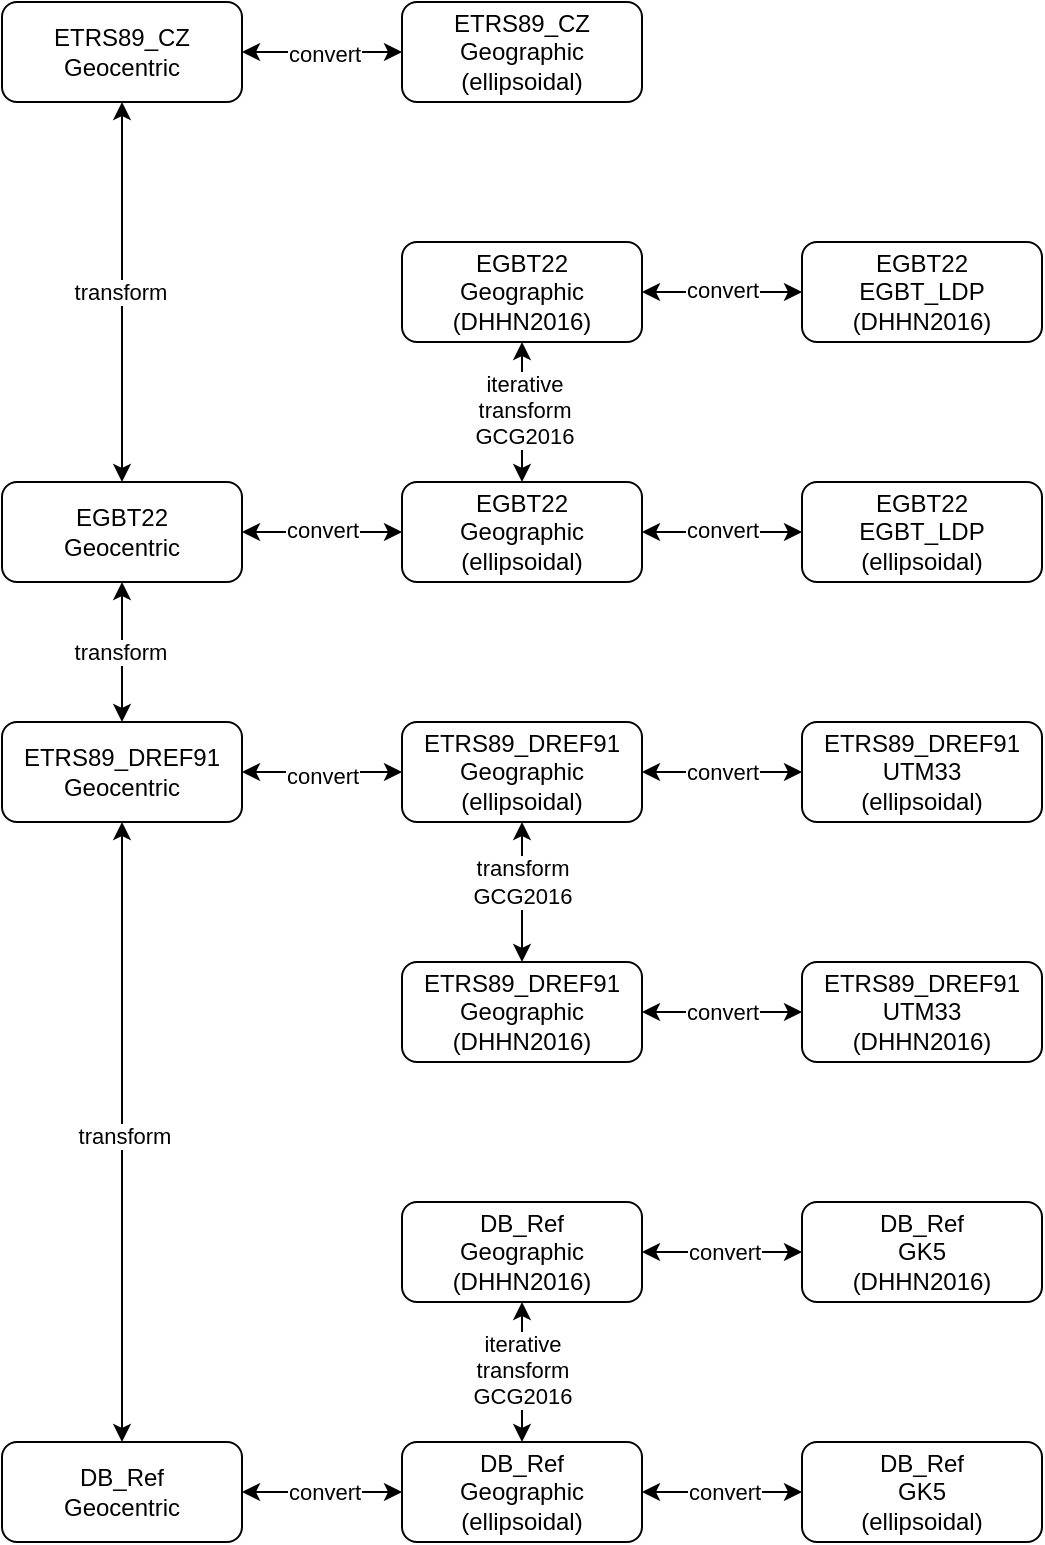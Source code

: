 <mxfile version="26.2.2">
  <diagram name="Page-1" id="42789a77-a242-8287-6e28-9cd8cfd52e62">
    <mxGraphModel dx="1215" dy="1572" grid="1" gridSize="10" guides="1" tooltips="1" connect="1" arrows="1" fold="1" page="1" pageScale="1" pageWidth="1100" pageHeight="850" background="none" math="0" shadow="0">
      <root>
        <mxCell id="0" />
        <mxCell id="1" parent="0" />
        <mxCell id="rualuSy0mmf8_MVeIvTd-1" value="EGBT22&lt;br&gt;&lt;div&gt;Geographic&lt;/div&gt;&lt;div&gt;(ellipsoidal)&lt;/div&gt;" style="rounded=1;whiteSpace=wrap;html=1;" parent="1" vertex="1">
          <mxGeometry x="280" y="-30" width="120" height="50" as="geometry" />
        </mxCell>
        <mxCell id="rualuSy0mmf8_MVeIvTd-2" value="&lt;div&gt;ETRS89_DREF91&lt;br&gt;UTM33&lt;/div&gt;&lt;div&gt;(ellipsoidal)&lt;/div&gt;" style="rounded=1;whiteSpace=wrap;html=1;" parent="1" vertex="1">
          <mxGeometry x="480" y="90" width="120" height="50" as="geometry" />
        </mxCell>
        <mxCell id="rualuSy0mmf8_MVeIvTd-3" value="&lt;div&gt;DB_Ref&lt;/div&gt;&lt;div&gt;GK5&lt;/div&gt;&lt;div&gt;(ellipsoidal)&lt;/div&gt;" style="rounded=1;whiteSpace=wrap;html=1;" parent="1" vertex="1">
          <mxGeometry x="480" y="450" width="120" height="50" as="geometry" />
        </mxCell>
        <mxCell id="rualuSy0mmf8_MVeIvTd-4" value="&lt;div&gt;&lt;div&gt;ETRS89_DREF91&lt;/div&gt;&lt;div&gt;Geocentric&lt;/div&gt;&lt;/div&gt;" style="rounded=1;whiteSpace=wrap;html=1;" parent="1" vertex="1">
          <mxGeometry x="80" y="90" width="120" height="50" as="geometry" />
        </mxCell>
        <mxCell id="rualuSy0mmf8_MVeIvTd-5" value="&lt;div&gt;&lt;span style=&quot;background-color: transparent; color: light-dark(rgb(0, 0, 0), rgb(255, 255, 255));&quot;&gt;ETRS89_DREF91&lt;/span&gt;&lt;/div&gt;&lt;div&gt;Geographic&lt;/div&gt;&lt;div&gt;(ellipsoidal)&lt;/div&gt;" style="rounded=1;whiteSpace=wrap;html=1;" parent="1" vertex="1">
          <mxGeometry x="280" y="90" width="120" height="50" as="geometry" />
        </mxCell>
        <mxCell id="rualuSy0mmf8_MVeIvTd-7" value="&lt;div&gt;&lt;span style=&quot;background-color: transparent; color: light-dark(rgb(0, 0, 0), rgb(255, 255, 255));&quot;&gt;ETRS89_CZ&lt;/span&gt;&lt;/div&gt;&lt;div&gt;Geocentric&lt;/div&gt;" style="rounded=1;whiteSpace=wrap;html=1;" parent="1" vertex="1">
          <mxGeometry x="80" y="-270" width="120" height="50" as="geometry" />
        </mxCell>
        <mxCell id="rualuSy0mmf8_MVeIvTd-11" value="" style="endArrow=classic;startArrow=classic;html=1;rounded=0;noEdgeStyle=1;edgeStyle=orthogonalEdgeStyle;" parent="1" source="o3w_Mobauw8rWiZ5uJAG-4" target="rualuSy0mmf8_MVeIvTd-1" edge="1">
          <mxGeometry width="50" height="50" relative="1" as="geometry">
            <mxPoint x="530" y="490" as="sourcePoint" />
            <mxPoint x="580" y="440" as="targetPoint" />
            <Array as="points" />
          </mxGeometry>
        </mxCell>
        <mxCell id="rualuSy0mmf8_MVeIvTd-17" value="&lt;div&gt;convert&lt;/div&gt;" style="edgeLabel;html=1;align=center;verticalAlign=middle;resizable=0;points=[];" parent="rualuSy0mmf8_MVeIvTd-11" vertex="1" connectable="0">
          <mxGeometry x="-0.012" y="1" relative="1" as="geometry">
            <mxPoint as="offset" />
          </mxGeometry>
        </mxCell>
        <mxCell id="lnWcoEWZ4ewHPQfxEo_i-9" value="" style="endArrow=classic;startArrow=classic;html=1;rounded=0;noEdgeStyle=1;edgeStyle=orthogonalEdgeStyle;" parent="1" source="1UwG5ZyLQjh1s3nklYpK-19" target="rualuSy0mmf8_MVeIvTd-3" edge="1">
          <mxGeometry width="50" height="50" relative="1" as="geometry">
            <mxPoint x="240" y="205" as="sourcePoint" />
            <mxPoint x="290" y="-330" as="targetPoint" />
            <Array as="points" />
          </mxGeometry>
        </mxCell>
        <mxCell id="lnWcoEWZ4ewHPQfxEo_i-10" value="convert" style="edgeLabel;html=1;align=center;verticalAlign=middle;resizable=0;points=[];" parent="lnWcoEWZ4ewHPQfxEo_i-9" vertex="1" connectable="0">
          <mxGeometry x="0.003" y="4" relative="1" as="geometry">
            <mxPoint x="1" y="4" as="offset" />
          </mxGeometry>
        </mxCell>
        <mxCell id="lnWcoEWZ4ewHPQfxEo_i-12" value="" style="endArrow=classic;startArrow=classic;html=1;rounded=0;noEdgeStyle=1;edgeStyle=orthogonalEdgeStyle;" parent="1" source="rualuSy0mmf8_MVeIvTd-4" target="rualuSy0mmf8_MVeIvTd-5" edge="1">
          <mxGeometry width="50" height="50" relative="1" as="geometry">
            <mxPoint x="650" y="20" as="sourcePoint" />
            <mxPoint x="770" y="20" as="targetPoint" />
            <Array as="points" />
          </mxGeometry>
        </mxCell>
        <mxCell id="lnWcoEWZ4ewHPQfxEo_i-13" value="convert" style="edgeLabel;html=1;align=center;verticalAlign=middle;resizable=0;points=[];" parent="lnWcoEWZ4ewHPQfxEo_i-12" vertex="1" connectable="0">
          <mxGeometry x="-0.004" y="-2" relative="1" as="geometry">
            <mxPoint as="offset" />
          </mxGeometry>
        </mxCell>
        <mxCell id="lnWcoEWZ4ewHPQfxEo_i-32" value="" style="endArrow=classic;startArrow=classic;html=1;rounded=0;noEdgeStyle=1;edgeStyle=orthogonalEdgeStyle;" parent="1" source="rualuSy0mmf8_MVeIvTd-7" target="o3w_Mobauw8rWiZ5uJAG-4" edge="1">
          <mxGeometry width="50" height="50" relative="1" as="geometry">
            <mxPoint x="634" y="-210" as="sourcePoint" />
            <mxPoint x="560" y="285" as="targetPoint" />
          </mxGeometry>
        </mxCell>
        <mxCell id="lnWcoEWZ4ewHPQfxEo_i-33" value="transform" style="edgeLabel;html=1;align=center;verticalAlign=middle;resizable=0;points=[];" parent="lnWcoEWZ4ewHPQfxEo_i-32" vertex="1" connectable="0">
          <mxGeometry x="-0.004" y="-1" relative="1" as="geometry">
            <mxPoint as="offset" />
          </mxGeometry>
        </mxCell>
        <mxCell id="1UwG5ZyLQjh1s3nklYpK-1" value="&lt;div&gt;&lt;span style=&quot;background-color: transparent; color: light-dark(rgb(0, 0, 0), rgb(255, 255, 255));&quot;&gt;ETRS89_DREF91&lt;/span&gt;&lt;/div&gt;&lt;div&gt;Geographic&lt;/div&gt;&lt;div&gt;(DHHN2016)&lt;/div&gt;" style="rounded=1;whiteSpace=wrap;html=1;" parent="1" vertex="1">
          <mxGeometry x="280" y="210" width="120" height="50" as="geometry" />
        </mxCell>
        <mxCell id="1UwG5ZyLQjh1s3nklYpK-2" value="" style="endArrow=classic;startArrow=classic;html=1;rounded=0;noEdgeStyle=1;edgeStyle=orthogonalEdgeStyle;" parent="1" source="1UwG5ZyLQjh1s3nklYpK-1" target="rualuSy0mmf8_MVeIvTd-5" edge="1">
          <mxGeometry width="50" height="50" relative="1" as="geometry">
            <mxPoint x="800" y="330" as="sourcePoint" />
            <mxPoint x="800" y="410" as="targetPoint" />
          </mxGeometry>
        </mxCell>
        <mxCell id="1UwG5ZyLQjh1s3nklYpK-3" value="t&lt;span style=&quot;background-color: light-dark(#ffffff, var(--ge-dark-color, #121212)); color: light-dark(rgb(0, 0, 0), rgb(255, 255, 255));&quot;&gt;ransform&lt;/span&gt;&lt;div&gt;&lt;div&gt;GCG2016&lt;/div&gt;&lt;/div&gt;" style="edgeLabel;html=1;align=center;verticalAlign=middle;resizable=0;points=[];" parent="1UwG5ZyLQjh1s3nklYpK-2" vertex="1" connectable="0">
          <mxGeometry x="-0.004" y="-1" relative="1" as="geometry">
            <mxPoint x="-1" y="-5" as="offset" />
          </mxGeometry>
        </mxCell>
        <mxCell id="1UwG5ZyLQjh1s3nklYpK-6" value="" style="endArrow=classic;startArrow=classic;html=1;rounded=0;noEdgeStyle=1;edgeStyle=orthogonalEdgeStyle;" parent="1" source="rualuSy0mmf8_MVeIvTd-5" target="rualuSy0mmf8_MVeIvTd-2" edge="1">
          <mxGeometry width="50" height="50" relative="1" as="geometry">
            <mxPoint x="210" y="705" as="sourcePoint" />
            <mxPoint x="723" y="663" as="targetPoint" />
            <Array as="points" />
          </mxGeometry>
        </mxCell>
        <mxCell id="1UwG5ZyLQjh1s3nklYpK-7" value="convert" style="edgeLabel;html=1;align=center;verticalAlign=middle;resizable=0;points=[];" parent="1UwG5ZyLQjh1s3nklYpK-6" vertex="1" connectable="0">
          <mxGeometry x="0.003" y="4" relative="1" as="geometry">
            <mxPoint y="4" as="offset" />
          </mxGeometry>
        </mxCell>
        <mxCell id="1UwG5ZyLQjh1s3nklYpK-15" value="&lt;div&gt;&lt;span style=&quot;background-color: transparent; color: light-dark(rgb(0, 0, 0), rgb(255, 255, 255));&quot;&gt;DB_Ref&lt;/span&gt;&lt;/div&gt;&lt;div&gt;Geographic&lt;/div&gt;&lt;div&gt;(DHHN2016)&lt;/div&gt;" style="rounded=1;whiteSpace=wrap;html=1;" parent="1" vertex="1">
          <mxGeometry x="280" y="330" width="120" height="50" as="geometry" />
        </mxCell>
        <mxCell id="1UwG5ZyLQjh1s3nklYpK-18" value="&lt;div&gt;&lt;span style=&quot;background-color: transparent; color: light-dark(rgb(0, 0, 0), rgb(255, 255, 255));&quot;&gt;DB_Ref&lt;/span&gt;&lt;/div&gt;&lt;div&gt;Geocentric&lt;/div&gt;" style="rounded=1;whiteSpace=wrap;html=1;" parent="1" vertex="1">
          <mxGeometry x="80" y="450" width="120" height="50" as="geometry" />
        </mxCell>
        <mxCell id="1UwG5ZyLQjh1s3nklYpK-19" value="&lt;div&gt;&lt;span style=&quot;background-color: transparent; color: light-dark(rgb(0, 0, 0), rgb(255, 255, 255));&quot;&gt;DB_Ref&lt;/span&gt;&lt;/div&gt;&lt;div&gt;Geographic&lt;/div&gt;&lt;div&gt;(ellipsoidal)&lt;/div&gt;" style="rounded=1;whiteSpace=wrap;html=1;" parent="1" vertex="1">
          <mxGeometry x="280" y="450" width="120" height="50" as="geometry" />
        </mxCell>
        <mxCell id="1UwG5ZyLQjh1s3nklYpK-21" value="" style="endArrow=classic;startArrow=classic;html=1;rounded=0;noEdgeStyle=1;edgeStyle=orthogonalEdgeStyle;" parent="1" source="1UwG5ZyLQjh1s3nklYpK-18" target="rualuSy0mmf8_MVeIvTd-4" edge="1">
          <mxGeometry width="50" height="50" relative="1" as="geometry">
            <mxPoint x="600" y="560" as="sourcePoint" />
            <mxPoint x="350" y="630" as="targetPoint" />
            <Array as="points" />
          </mxGeometry>
        </mxCell>
        <mxCell id="1UwG5ZyLQjh1s3nklYpK-22" value="transform" style="edgeLabel;html=1;align=center;verticalAlign=middle;resizable=0;points=[];" parent="1UwG5ZyLQjh1s3nklYpK-21" vertex="1" connectable="0">
          <mxGeometry x="-0.004" y="-1" relative="1" as="geometry">
            <mxPoint y="1" as="offset" />
          </mxGeometry>
        </mxCell>
        <mxCell id="1UwG5ZyLQjh1s3nklYpK-27" value="" style="endArrow=classic;startArrow=classic;html=1;rounded=0;noEdgeStyle=1;edgeStyle=orthogonalEdgeStyle;" parent="1" source="1UwG5ZyLQjh1s3nklYpK-19" target="1UwG5ZyLQjh1s3nklYpK-18" edge="1">
          <mxGeometry width="50" height="50" relative="1" as="geometry">
            <mxPoint x="250" y="435" as="sourcePoint" />
            <mxPoint x="170" y="435" as="targetPoint" />
            <Array as="points" />
          </mxGeometry>
        </mxCell>
        <mxCell id="1UwG5ZyLQjh1s3nklYpK-28" value="convert" style="edgeLabel;html=1;align=center;verticalAlign=middle;resizable=0;points=[];" parent="1UwG5ZyLQjh1s3nklYpK-27" vertex="1" connectable="0">
          <mxGeometry x="0.003" y="4" relative="1" as="geometry">
            <mxPoint x="1" y="-4" as="offset" />
          </mxGeometry>
        </mxCell>
        <mxCell id="i8dVx8tBHgeBRHUq2mDn-1" value="" style="endArrow=classic;startArrow=classic;html=1;rounded=0;noEdgeStyle=1;edgeStyle=orthogonalEdgeStyle;" parent="1" source="1UwG5ZyLQjh1s3nklYpK-15" target="1UwG5ZyLQjh1s3nklYpK-19" edge="1">
          <mxGeometry width="50" height="50" relative="1" as="geometry">
            <mxPoint x="510" y="190" as="sourcePoint" />
            <mxPoint x="510" y="100" as="targetPoint" />
            <Array as="points" />
          </mxGeometry>
        </mxCell>
        <mxCell id="i8dVx8tBHgeBRHUq2mDn-2" value="&lt;div&gt;&lt;span style=&quot;background-color: light-dark(#ffffff, var(--ge-dark-color, #121212)); color: light-dark(rgb(0, 0, 0), rgb(255, 255, 255));&quot;&gt;iterative&lt;/span&gt;&lt;/div&gt;&lt;div&gt;&lt;span style=&quot;background-color: light-dark(#ffffff, var(--ge-dark-color, #121212)); color: light-dark(rgb(0, 0, 0), rgb(255, 255, 255));&quot;&gt;transform&lt;/span&gt;&lt;/div&gt;&lt;div&gt;GCG2016&lt;/div&gt;" style="edgeLabel;html=1;align=center;verticalAlign=middle;resizable=0;points=[];" parent="i8dVx8tBHgeBRHUq2mDn-1" vertex="1" connectable="0">
          <mxGeometry x="-0.022" relative="1" as="geometry">
            <mxPoint as="offset" />
          </mxGeometry>
        </mxCell>
        <mxCell id="o3w_Mobauw8rWiZ5uJAG-1" value="&lt;div&gt;&lt;span style=&quot;background-color: transparent; color: light-dark(rgb(0, 0, 0), rgb(255, 255, 255));&quot;&gt;ETRS89_CZ&lt;/span&gt;&lt;/div&gt;&lt;div&gt;Geographic&lt;/div&gt;&lt;div&gt;(ellipsoidal)&lt;/div&gt;" style="rounded=1;whiteSpace=wrap;html=1;" parent="1" vertex="1">
          <mxGeometry x="280" y="-270" width="120" height="50" as="geometry" />
        </mxCell>
        <mxCell id="o3w_Mobauw8rWiZ5uJAG-2" value="" style="endArrow=classic;startArrow=classic;html=1;rounded=0;noEdgeStyle=1;edgeStyle=orthogonalEdgeStyle;" parent="1" source="o3w_Mobauw8rWiZ5uJAG-1" target="rualuSy0mmf8_MVeIvTd-7" edge="1">
          <mxGeometry width="50" height="50" relative="1" as="geometry">
            <mxPoint x="265" y="270" as="sourcePoint" />
            <mxPoint x="155" y="210" as="targetPoint" />
            <Array as="points" />
          </mxGeometry>
        </mxCell>
        <mxCell id="o3w_Mobauw8rWiZ5uJAG-3" value="&lt;div&gt;convert&lt;/div&gt;" style="edgeLabel;html=1;align=center;verticalAlign=middle;resizable=0;points=[];" parent="o3w_Mobauw8rWiZ5uJAG-2" vertex="1" connectable="0">
          <mxGeometry x="-0.012" y="1" relative="1" as="geometry">
            <mxPoint as="offset" />
          </mxGeometry>
        </mxCell>
        <mxCell id="o3w_Mobauw8rWiZ5uJAG-4" value="&lt;div&gt;EGBT22&lt;/div&gt;&lt;div&gt;Geocentric&lt;/div&gt;" style="rounded=1;whiteSpace=wrap;html=1;" parent="1" vertex="1">
          <mxGeometry x="80" y="-30" width="120" height="50" as="geometry" />
        </mxCell>
        <mxCell id="o3w_Mobauw8rWiZ5uJAG-5" value="" style="endArrow=classic;startArrow=classic;html=1;rounded=0;noEdgeStyle=1;edgeStyle=orthogonalEdgeStyle;" parent="1" source="o3w_Mobauw8rWiZ5uJAG-4" target="rualuSy0mmf8_MVeIvTd-4" edge="1">
          <mxGeometry width="50" height="50" relative="1" as="geometry">
            <mxPoint x="650" y="295" as="sourcePoint" />
            <mxPoint x="570" y="295" as="targetPoint" />
          </mxGeometry>
        </mxCell>
        <mxCell id="o3w_Mobauw8rWiZ5uJAG-6" value="transform" style="edgeLabel;html=1;align=center;verticalAlign=middle;resizable=0;points=[];" parent="o3w_Mobauw8rWiZ5uJAG-5" vertex="1" connectable="0">
          <mxGeometry x="-0.004" y="-1" relative="1" as="geometry">
            <mxPoint as="offset" />
          </mxGeometry>
        </mxCell>
        <mxCell id="o3w_Mobauw8rWiZ5uJAG-7" value="EGBT22&lt;br&gt;&lt;div&gt;Geographic&lt;/div&gt;&lt;div&gt;(DHHN2016)&lt;/div&gt;" style="rounded=1;whiteSpace=wrap;html=1;" parent="1" vertex="1">
          <mxGeometry x="280" y="-150" width="120" height="50" as="geometry" />
        </mxCell>
        <mxCell id="o3w_Mobauw8rWiZ5uJAG-8" value="" style="endArrow=classic;startArrow=classic;html=1;rounded=0;noEdgeStyle=1;edgeStyle=orthogonalEdgeStyle;" parent="1" source="rualuSy0mmf8_MVeIvTd-1" target="o3w_Mobauw8rWiZ5uJAG-7" edge="1">
          <mxGeometry width="50" height="50" relative="1" as="geometry">
            <mxPoint x="370" y="305" as="sourcePoint" />
            <mxPoint x="450" y="305" as="targetPoint" />
          </mxGeometry>
        </mxCell>
        <mxCell id="o3w_Mobauw8rWiZ5uJAG-9" value="&lt;div&gt;iterative&lt;/div&gt;&lt;div&gt;t&lt;span style=&quot;background-color: light-dark(#ffffff, var(--ge-dark-color, #121212)); color: light-dark(rgb(0, 0, 0), rgb(255, 255, 255));&quot;&gt;ransform&lt;/span&gt;&lt;/div&gt;&lt;div&gt;&lt;div&gt;GCG2016&lt;/div&gt;&lt;/div&gt;" style="edgeLabel;html=1;align=center;verticalAlign=middle;resizable=0;points=[];" parent="o3w_Mobauw8rWiZ5uJAG-8" vertex="1" connectable="0">
          <mxGeometry x="-0.004" y="-1" relative="1" as="geometry">
            <mxPoint y="-1" as="offset" />
          </mxGeometry>
        </mxCell>
        <mxCell id="o3w_Mobauw8rWiZ5uJAG-15" value="EGBT22&lt;br&gt;&lt;div&gt;EGBT_LDP&lt;/div&gt;&lt;div&gt;(ellipsoidal)&lt;/div&gt;" style="rounded=1;whiteSpace=wrap;html=1;" parent="1" vertex="1">
          <mxGeometry x="480" y="-30" width="120" height="50" as="geometry" />
        </mxCell>
        <mxCell id="o3w_Mobauw8rWiZ5uJAG-16" value="" style="endArrow=classic;startArrow=classic;html=1;rounded=0;noEdgeStyle=1;edgeStyle=orthogonalEdgeStyle;" parent="1" source="rualuSy0mmf8_MVeIvTd-1" target="o3w_Mobauw8rWiZ5uJAG-15" edge="1">
          <mxGeometry width="50" height="50" relative="1" as="geometry">
            <mxPoint x="960" y="405" as="sourcePoint" />
            <mxPoint x="860" y="230" as="targetPoint" />
            <Array as="points" />
          </mxGeometry>
        </mxCell>
        <mxCell id="o3w_Mobauw8rWiZ5uJAG-17" value="&lt;div&gt;convert&lt;/div&gt;" style="edgeLabel;html=1;align=center;verticalAlign=middle;resizable=0;points=[];" parent="o3w_Mobauw8rWiZ5uJAG-16" vertex="1" connectable="0">
          <mxGeometry x="-0.012" y="1" relative="1" as="geometry">
            <mxPoint as="offset" />
          </mxGeometry>
        </mxCell>
        <mxCell id="iM0_tNegboxX75YYDpcY-1" value="&lt;div&gt;ETRS89_DREF91&lt;br&gt;UTM33&lt;/div&gt;&lt;div&gt;(DHHN2016)&lt;/div&gt;" style="rounded=1;whiteSpace=wrap;html=1;" parent="1" vertex="1">
          <mxGeometry x="480" y="210" width="120" height="50" as="geometry" />
        </mxCell>
        <mxCell id="iM0_tNegboxX75YYDpcY-2" value="&lt;div&gt;DB_Ref&lt;/div&gt;&lt;div&gt;GK5&lt;/div&gt;&lt;div&gt;(DHHN2016)&lt;/div&gt;" style="rounded=1;whiteSpace=wrap;html=1;" parent="1" vertex="1">
          <mxGeometry x="480" y="330" width="120" height="50" as="geometry" />
        </mxCell>
        <mxCell id="iM0_tNegboxX75YYDpcY-3" value="EGBT22&lt;br&gt;&lt;div&gt;EGBT_LDP&lt;/div&gt;&lt;div&gt;(DHHN2016)&lt;/div&gt;" style="rounded=1;whiteSpace=wrap;html=1;" parent="1" vertex="1">
          <mxGeometry x="480" y="-150" width="120" height="50" as="geometry" />
        </mxCell>
        <mxCell id="iM0_tNegboxX75YYDpcY-4" value="" style="endArrow=classic;startArrow=classic;html=1;rounded=0;noEdgeStyle=1;edgeStyle=orthogonalEdgeStyle;" parent="1" source="o3w_Mobauw8rWiZ5uJAG-7" target="iM0_tNegboxX75YYDpcY-3" edge="1">
          <mxGeometry width="50" height="50" relative="1" as="geometry">
            <mxPoint x="770" y="305" as="sourcePoint" />
            <mxPoint x="850" y="305" as="targetPoint" />
            <Array as="points" />
          </mxGeometry>
        </mxCell>
        <mxCell id="iM0_tNegboxX75YYDpcY-5" value="&lt;div&gt;convert&lt;/div&gt;" style="edgeLabel;html=1;align=center;verticalAlign=middle;resizable=0;points=[];" parent="iM0_tNegboxX75YYDpcY-4" vertex="1" connectable="0">
          <mxGeometry x="-0.012" y="1" relative="1" as="geometry">
            <mxPoint as="offset" />
          </mxGeometry>
        </mxCell>
        <mxCell id="iM0_tNegboxX75YYDpcY-6" value="" style="endArrow=classic;startArrow=classic;html=1;rounded=0;noEdgeStyle=1;edgeStyle=orthogonalEdgeStyle;" parent="1" source="1UwG5ZyLQjh1s3nklYpK-1" target="iM0_tNegboxX75YYDpcY-1" edge="1">
          <mxGeometry width="50" height="50" relative="1" as="geometry">
            <mxPoint x="420" y="605" as="sourcePoint" />
            <mxPoint x="340" y="605" as="targetPoint" />
            <Array as="points" />
          </mxGeometry>
        </mxCell>
        <mxCell id="iM0_tNegboxX75YYDpcY-7" value="convert" style="edgeLabel;html=1;align=center;verticalAlign=middle;resizable=0;points=[];" parent="iM0_tNegboxX75YYDpcY-6" vertex="1" connectable="0">
          <mxGeometry x="0.003" y="4" relative="1" as="geometry">
            <mxPoint y="4" as="offset" />
          </mxGeometry>
        </mxCell>
        <mxCell id="iM0_tNegboxX75YYDpcY-8" value="" style="endArrow=classic;startArrow=classic;html=1;rounded=0;noEdgeStyle=1;edgeStyle=orthogonalEdgeStyle;" parent="1" source="1UwG5ZyLQjh1s3nklYpK-15" target="iM0_tNegboxX75YYDpcY-2" edge="1">
          <mxGeometry width="50" height="50" relative="1" as="geometry">
            <mxPoint x="250" y="185" as="sourcePoint" />
            <mxPoint x="170" y="185" as="targetPoint" />
            <Array as="points" />
          </mxGeometry>
        </mxCell>
        <mxCell id="iM0_tNegboxX75YYDpcY-9" value="convert" style="edgeLabel;html=1;align=center;verticalAlign=middle;resizable=0;points=[];" parent="iM0_tNegboxX75YYDpcY-8" vertex="1" connectable="0">
          <mxGeometry x="0.003" y="4" relative="1" as="geometry">
            <mxPoint x="1" y="4" as="offset" />
          </mxGeometry>
        </mxCell>
      </root>
    </mxGraphModel>
  </diagram>
</mxfile>
